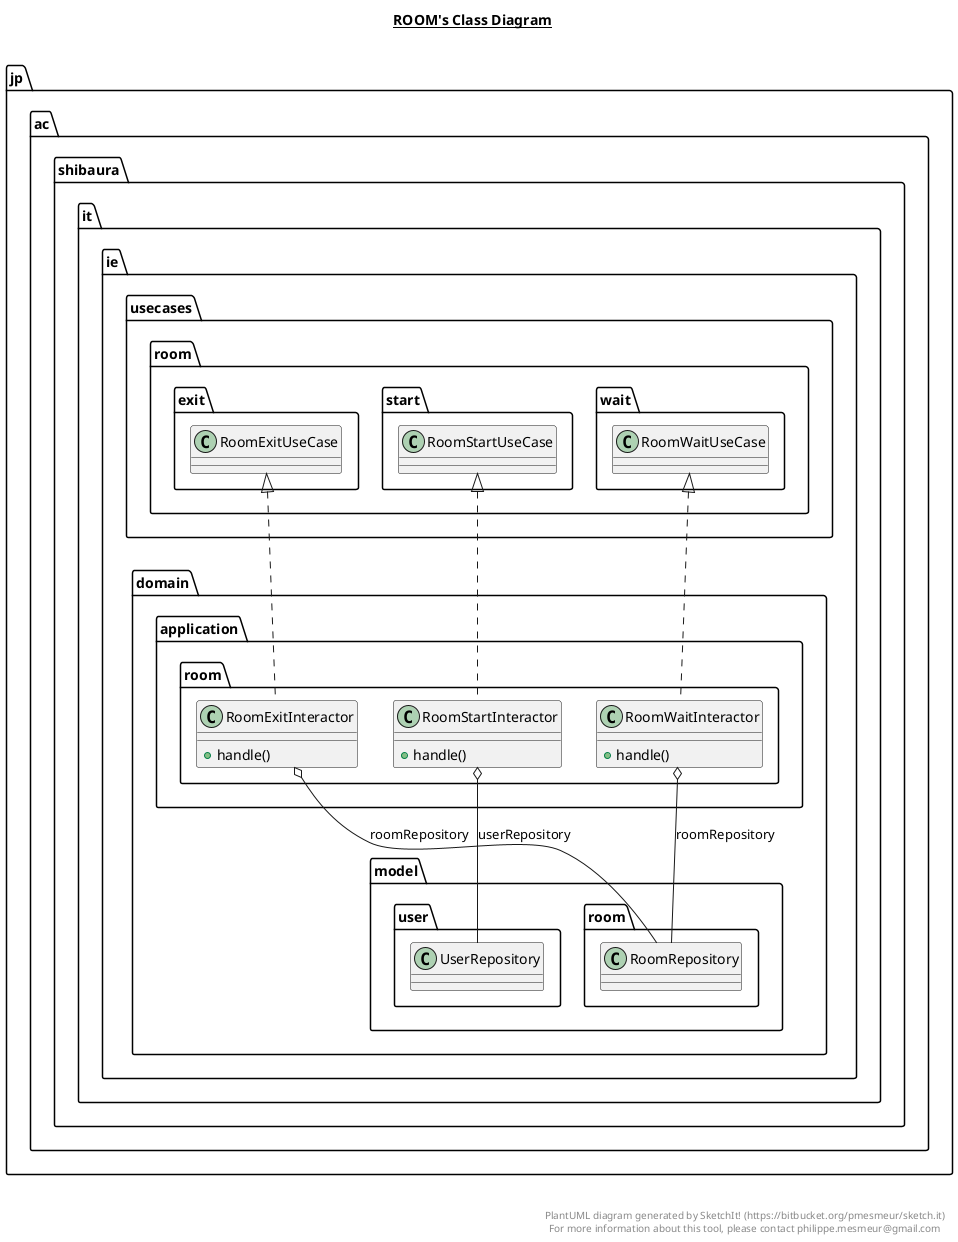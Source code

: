 @startuml

title __ROOM's Class Diagram__\n

  namespace jp.ac.shibaura.it.ie {
    namespace domain.application.room {
      class jp.ac.shibaura.it.ie.domain.application.room.RoomExitInteractor {
          + handle()
      }
    }
  }
  

  namespace jp.ac.shibaura.it.ie {
    namespace domain.application.room {
      class jp.ac.shibaura.it.ie.domain.application.room.RoomStartInteractor {
          + handle()
      }
    }
  }
  

  namespace jp.ac.shibaura.it.ie {
    namespace domain.application.room {
      class jp.ac.shibaura.it.ie.domain.application.room.RoomWaitInteractor {
          + handle()
      }
    }
  }
  

  jp.ac.shibaura.it.ie.domain.application.room.RoomExitInteractor .up.|> jp.ac.shibaura.it.ie.usecases.room.exit.RoomExitUseCase
  jp.ac.shibaura.it.ie.domain.application.room.RoomExitInteractor o-- jp.ac.shibaura.it.ie.domain.model.room.RoomRepository : roomRepository
  jp.ac.shibaura.it.ie.domain.application.room.RoomStartInteractor .up.|> jp.ac.shibaura.it.ie.usecases.room.start.RoomStartUseCase
  jp.ac.shibaura.it.ie.domain.application.room.RoomStartInteractor o-- jp.ac.shibaura.it.ie.domain.model.user.UserRepository : userRepository
  jp.ac.shibaura.it.ie.domain.application.room.RoomWaitInteractor .up.|> jp.ac.shibaura.it.ie.usecases.room.wait.RoomWaitUseCase
  jp.ac.shibaura.it.ie.domain.application.room.RoomWaitInteractor o-- jp.ac.shibaura.it.ie.domain.model.room.RoomRepository : roomRepository


right footer


PlantUML diagram generated by SketchIt! (https://bitbucket.org/pmesmeur/sketch.it)
For more information about this tool, please contact philippe.mesmeur@gmail.com
endfooter

@enduml

